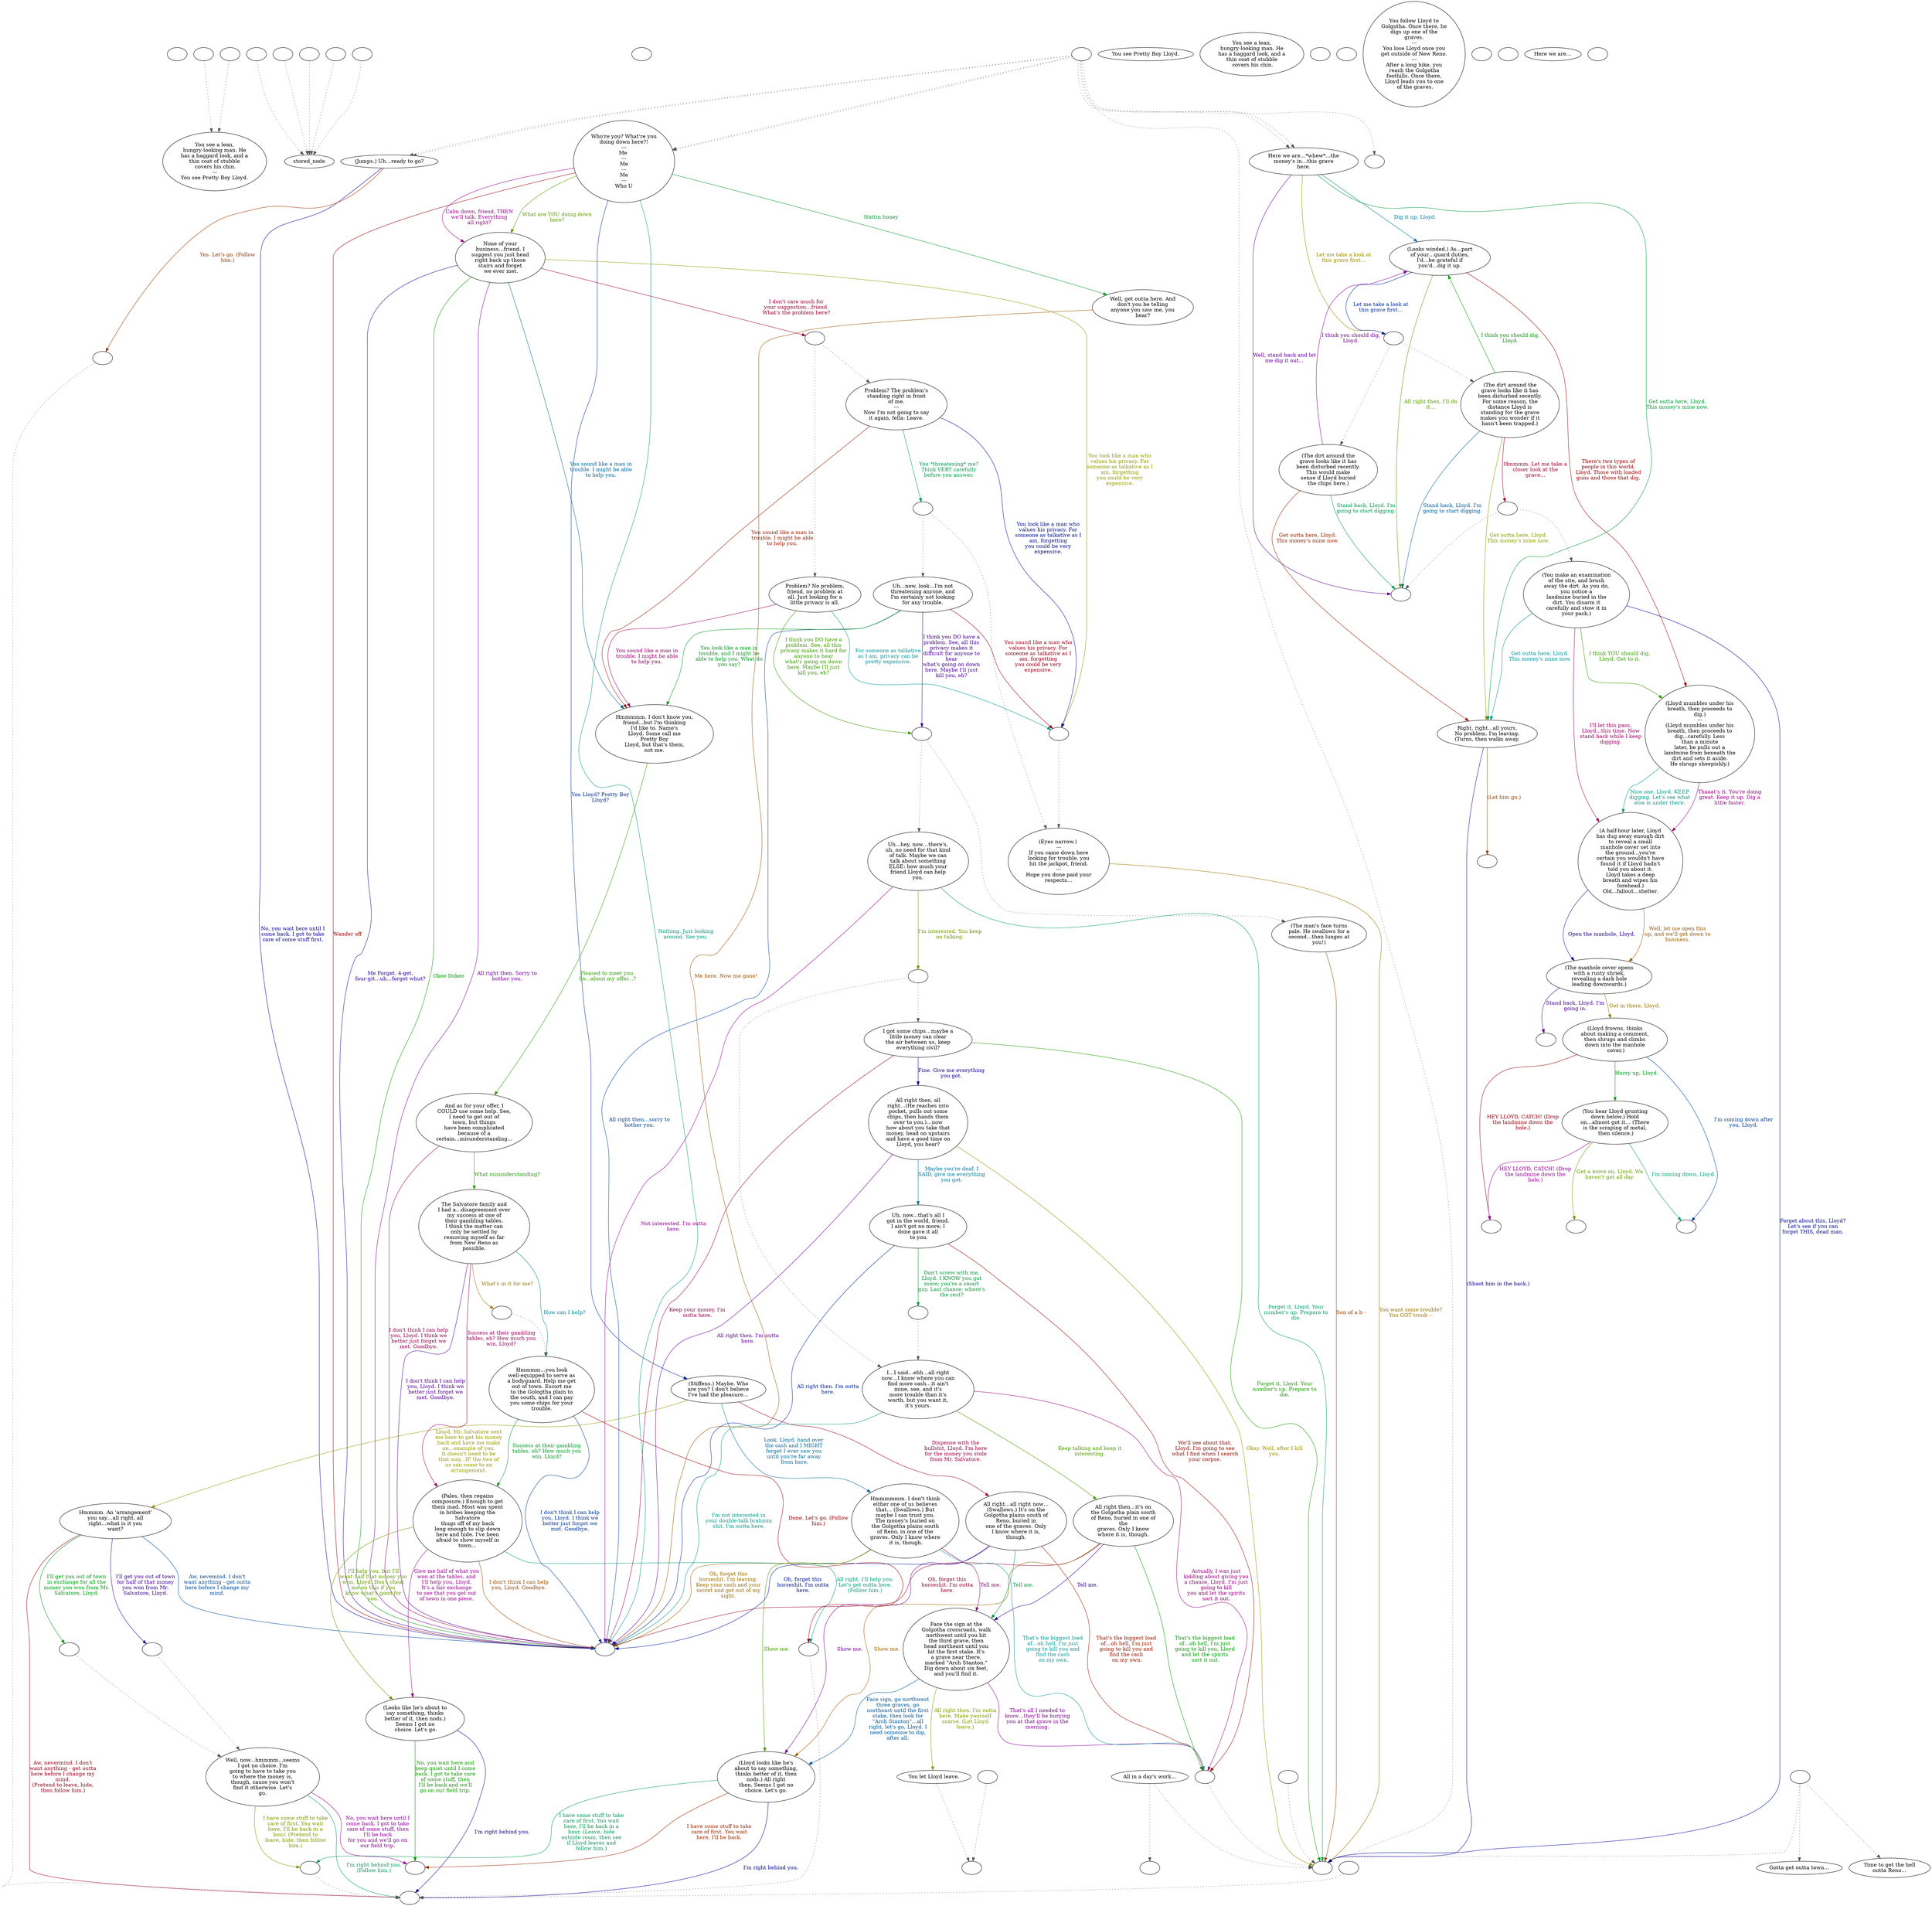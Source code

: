 digraph ncLloyd {
  "checkPartyMembersNearDoor" [style=filled       fillcolor="#FFFFFF"       color="#000000"]
  "checkPartyMembersNearDoor" [label=""]
  "ChooseFromList" [style=filled       fillcolor="#FFFFFF"       color="#000000"]
  "ChooseFromList" [label="You see a lean,\nhungry-looking man. He\nhas a haggard look, and a\nthin coat of stubble\n covers his chin.\n---\nYou see Pretty Boy Lloyd."]
  "CLICK_PREV" [style=filled       fillcolor="#FFFFFF"       color="#000000"]
  "CLICK_PREV" -> "ChooseFromList" [style=dotted color="#555555"]
  "CLICK_PREV" [label=""]
  "CLICK_0" [style=filled       fillcolor="#FFFFFF"       color="#000000"]
  "CLICK_0" -> "stored_node" [style=dotted color="#555555"]
  "CLICK_0" [label=""]
  "CLICK_1" [style=filled       fillcolor="#FFFFFF"       color="#000000"]
  "CLICK_1" -> "stored_node" [style=dotted color="#555555"]
  "CLICK_1" [label=""]
  "CLICK_2" [style=filled       fillcolor="#FFFFFF"       color="#000000"]
  "CLICK_2" -> "stored_node" [style=dotted color="#555555"]
  "CLICK_2" [label=""]
  "CLICK_3" [style=filled       fillcolor="#FFFFFF"       color="#000000"]
  "CLICK_3" -> "stored_node" [style=dotted color="#555555"]
  "CLICK_3" [label=""]
  "CLICK_4" [style=filled       fillcolor="#FFFFFF"       color="#000000"]
  "CLICK_4" -> "stored_node" [style=dotted color="#555555"]
  "CLICK_4" [label=""]
  "CLICK_MORE" [style=filled       fillcolor="#FFFFFF"       color="#000000"]
  "CLICK_MORE" -> "ChooseFromList" [style=dotted color="#555555"]
  "CLICK_MORE" [label=""]
  "start" [style=filled       fillcolor="#FFFFFF"       color="#000000"]
  "start" [label=""]
  "critter_p_proc" [style=filled       fillcolor="#FFFFFF"       color="#000000"]
  "critter_p_proc" -> "destroy_p_proc" [style=dotted color="#555555"]
  "critter_p_proc" -> "Node998" [style=dotted color="#555555"]
  "critter_p_proc" [label="All in a day's work..."]
  "pickup_p_proc" [style=filled       fillcolor="#FFFFFF"       color="#000000"]
  "pickup_p_proc" -> "Node998" [style=dotted color="#555555"]
  "pickup_p_proc" [label=""]
  "talk_p_proc" [style=filled       fillcolor="#FFFFFF"       color="#000000"]
  "talk_p_proc" -> "Node035" [style=dotted color="#555555"]
  "talk_p_proc" -> "Node035" [style=dotted color="#555555"]
  "talk_p_proc" -> "Node002" [style=dotted color="#555555"]
  "talk_p_proc" -> "Node002" [style=dotted color="#555555"]
  "talk_p_proc" -> "Node998" [style=dotted color="#555555"]
  "talk_p_proc" -> "Node103" [style=dotted color="#555555"]
  "talk_p_proc" -> "Node103" [style=dotted color="#555555"]
  "talk_p_proc" -> "go_golgatha" [style=dotted color="#555555"]
  "talk_p_proc" [label=""]
  "destroy_p_proc" [style=filled       fillcolor="#FFFFFF"       color="#000000"]
  "destroy_p_proc" [label=""]
  "look_at_p_proc" [style=filled       fillcolor="#FFFFFF"       color="#000000"]
  "look_at_p_proc" [label="You see Pretty Boy Lloyd."]
  "description_p_proc" [style=filled       fillcolor="#FFFFFF"       color="#000000"]
  "description_p_proc" [label="You see a lean,\nhungry-looking man. He\nhas a haggard look, and a\nthin coat of stubble\n covers his chin."]
  "use_skill_on_p_proc" [style=filled       fillcolor="#FFFFFF"       color="#000000"]
  "use_skill_on_p_proc" [label=""]
  "damage_p_proc" [style=filled       fillcolor="#FFFFFF"       color="#000000"]
  "damage_p_proc" [label=""]
  "map_enter_p_proc" [style=filled       fillcolor="#FFFFFF"       color="#000000"]
  "map_enter_p_proc" [label="You follow Lloyd to\nGolgotha. Once there, he\ndigs up one of the\ngraves.\n---\nYou lose Lloyd once you\nget outside of New Reno.\n---\nAfter a long hike, you\nreach the Golgotha\nfoothills. Once there,\nLloyd leads you to one\n of the graves."]
  "timed_event_p_proc" [style=filled       fillcolor="#FFFFFF"       color="#000000"]
  "timed_event_p_proc" -> "Node998" [style=dotted color="#555555"]
  "timed_event_p_proc" -> "Node001" [style=dotted color="#555555"]
  "timed_event_p_proc" -> "Node101" [style=dotted color="#555555"]
  "timed_event_p_proc" [label=""]
  "map_exit_p_proc" [style=filled       fillcolor="#FFFFFF"       color="#000000"]
  "map_exit_p_proc" [label=""]
  "map_update_p_proc" [style=filled       fillcolor="#FFFFFF"       color="#000000"]
  "map_update_p_proc" [label=""]
  "go_golgatha" [style=filled       fillcolor="#FFFFFF"       color="#000000"]
  "go_golgatha" [label=""]
  "Node998" [style=filled       fillcolor="#FFFFFF"       color="#000000"]
  "Node998" [label=""]
  "Node999" [style=filled       fillcolor="#FFFFFF"       color="#000000"]
  "Node999" [label=""]
  "Node001" [style=filled       fillcolor="#FFFFFF"       color="#000000"]
  "Node001" [label="Gotta get outta town…"]
  "Node002" [style=filled       fillcolor="#FFFFFF"       color="#000000"]
  "Node002" [label="Who're you? What're you\ndoing down here?!\n---\nMe \n---\n Me \n---\n Me \n---\nWho U"]
  "Node002" -> "Node003" [label="Nuttin honey" color="#00992B" fontcolor="#00992B"]
  "Node002" -> "Node999" [label="Wander off" color="#990001" fontcolor="#990001"]
  "Node002" -> "Node023" [label="You Lloyd? Pretty Boy\nLloyd?" color="#002E99" fontcolor="#002E99"]
  "Node002" -> "Node004" [label="What are YOU doing down\nhere?" color="#5B9900" fontcolor="#5B9900"]
  "Node002" -> "Node004" [label="Calm down, friend, THEN\nwe'll talk. Everything\nall right?" color="#990087" fontcolor="#990087"]
  "Node002" -> "Node999" [label="Nothing. Just looking\naround. See you." color="#00997E" fontcolor="#00997E"]
  "Node003" [style=filled       fillcolor="#FFFFFF"       color="#000000"]
  "Node003" [label="Well, get outta here. And\ndon't you be telling\nanyone you saw me, you\nhear?"]
  "Node003" -> "Node999" [label="Me here. Now me gone!" color="#995100" fontcolor="#995100"]
  "Node004" [style=filled       fillcolor="#FFFFFF"       color="#000000"]
  "Node004" [label="None of your\nbusiness...friend. I\nsuggest you just head\nright back up those\nstairs and forget\n we ever met."]
  "Node004" -> "Node999" [label="Me Forget. 4-get,\nfour-git…uh…forget whut?" color="#250099" fontcolor="#250099"]
  "Node004" -> "Node999" [label="Okee Dokee" color="#089900" fontcolor="#089900"]
  "Node004" -> "Node979" [label="I don't care much for\nyour suggestion…friend.\nWhat's the problem here?" color="#990035" fontcolor="#990035"]
  "Node004" -> "Node018" [label="You sound like a man in\ntrouble. I might be able\nto help you." color="#006199" fontcolor="#006199"]
  "Node004" -> "Node978" [label="You look like a man who\nvalues his privacy. For\nsomeone as talkative as I\nam, forgetting\nyou could be very\nexpensive." color="#8E9900" fontcolor="#8E9900"]
  "Node004" -> "Node999" [label="All right then. Sorry to\nbother you." color="#770099" fontcolor="#770099"]
  "Node005" [style=filled       fillcolor="#FFFFFF"       color="#000000"]
  "Node005" [label="Problem? The problem's\nstanding right in front\nof me.\n---\nNow I'm not going to say\nit again, fella: Leave."]
  "Node005" -> "Node977" [label="You *threatening* me?\nThink VERY carefully\nbefore you answer." color="#00994B" fontcolor="#00994B"]
  "Node005" -> "Node018" [label="You sound like a man in\ntrouble. I might be able\nto help you." color="#991E00" fontcolor="#991E00"]
  "Node005" -> "Node978" [label="You look like a man who\nvalues his privacy. For\nsomeone as talkative as I\nam, forgetting\nyou could be very\nexpensive." color="#000E99" fontcolor="#000E99"]
  "Node006" [style=filled       fillcolor="#FFFFFF"       color="#000000"]
  "Node006" [label="Problem? No problem,\nfriend, no problem at\nall. Just looking for a\nlittle privacy is all."]
  "Node006" -> "Node976" [label="I think you DO have a\nproblem. See, all this\nprivacy makes it hard for\nanyone to hear\nwhat's going on down\nhere. Maybe I'll just\nkill you, eh?" color="#3B9900" fontcolor="#3B9900"]
  "Node006" -> "Node018" [label="You sound like a man in\ntrouble. I might be able\nto help you." color="#990068" fontcolor="#990068"]
  "Node006" -> "Node978" [label="For someone as talkative\nas I am, privacy can be\npretty expensive." color="#009499" fontcolor="#009499"]
  "Node007" [style=filled       fillcolor="#FFFFFF"       color="#000000"]
  "Node007" [label="(Eyes narrow.) \n---\nIf you came down here\nlooking for trouble, you\nhit the jackpot, friend.\n---\nHope you done paid your\nrespects…"]
  "Node007" -> "Node998" [label="You want some trouble?\nYou GOT troub --" color="#997100" fontcolor="#997100"]
  "Node008" [style=filled       fillcolor="#FFFFFF"       color="#000000"]
  "Node008" [label="Uh...now, look…I'm not\nthreatening anyone, and\nI'm certainly not looking\nfor any trouble."]
  "Node008" -> "Node976" [label="I think you DO have a\nproblem. See, all this\nprivacy makes it\ndifficult for anyone to\nhear\nwhat's going on down\nhere. Maybe I'll just\nkill you, eh?" color="#440099" fontcolor="#440099"]
  "Node008" -> "Node018" [label="You look like a man in\ntrouble, and I might be\nable to help you. What do\nyou say?" color="#009918" fontcolor="#009918"]
  "Node008" -> "Node978" [label="You sound like a man who\nvalues his privacy. For\nsomeone as talkative as I\nam, forgetting\nyou could be very\nexpensive." color="#990015" fontcolor="#990015"]
  "Node008" -> "Node999" [label="All right then…sorry to\nbother you." color="#004299" fontcolor="#004299"]
  "Node009" [style=filled       fillcolor="#FFFFFF"       color="#000000"]
  "Node009" [label="Uh...hey, now…there's,\nuh, no need for that kind\nof talk. Maybe we can\ntalk about something\nELSE: how much your\nfriend Lloyd can help\nyou."]
  "Node009" -> "Node975" [label="I'm interested. You keep\non talking." color="#6E9900" fontcolor="#6E9900"]
  "Node009" -> "Node999" [label="Not interested. I'm outta\nhere." color="#970099" fontcolor="#970099"]
  "Node009" -> "Node998" [label="Forget it, Lloyd. Your\nnumber's up. Prepare to\ndie." color="#00996A" fontcolor="#00996A"]
  "Node010" [style=filled       fillcolor="#FFFFFF"       color="#000000"]
  "Node010" [label="(The man's face turns\npale. He swallows for a\nsecond…then lunges at\nyou!)"]
  "Node010" -> "Node998" [label="Son of a b -" color="#993E00" fontcolor="#993E00"]
  "Node011" [style=filled       fillcolor="#FFFFFF"       color="#000000"]
  "Node011" [label="I got some chips…maybe a\nlittle money can clear\nthe air between us, keep\neverything civil?"]
  "Node011" -> "Node012" [label="Fine. Give me everything\nyou got." color="#110099" fontcolor="#110099"]
  "Node011" -> "Node998" [label="Forget it, Lloyd. Your\nnumber's up. Prepare to\ndie." color="#1B9900" fontcolor="#1B9900"]
  "Node011" -> "Node999" [label="Keep your money. I'm\noutta here." color="#990048" fontcolor="#990048"]
  "Node012" [style=filled       fillcolor="#FFFFFF"       color="#000000"]
  "Node012" [label="All right then, all\nright…(He reaches into\npocket, pulls out some\nchips, then hands them\nover to you.)…now\nhow about you take that\nmoney, head on upstairs\nand have a good time on\nLloyd, you hear?"]
  "Node012" -> "Node013" [label="Maybe you're deaf. I\nSAID, give me everything\nyou got." color="#007599" fontcolor="#007599"]
  "Node012" -> "Node998" [label="Okay. Well, after I kill\nyou." color="#999100" fontcolor="#999100"]
  "Node012" -> "Node999" [label="All right then. I'm outta\nhere." color="#640099" fontcolor="#640099"]
  "Node013" [style=filled       fillcolor="#FFFFFF"       color="#000000"]
  "Node013" [label="Uh, now...that's all I\ngot in the world, friend.\nI ain't got no more; I\ndone gave it all\n to you."]
  "Node013" -> "Node974" [label="Don't screw with me,\nLloyd. I KNOW you got\nmore; you're a smart\nguy. Last chance: where's\nthe rest?" color="#009937" fontcolor="#009937"]
  "Node013" -> "Node973" [label="We'll see about that,\nLloyd. I'm going to see\nwhat I find when I search\nyour corpse." color="#990B00" fontcolor="#990B00"]
  "Node013" -> "Node999" [label="All right then. I'm outta\nhere." color="#002299" fontcolor="#002299"]
  "Node014" [style=filled       fillcolor="#FFFFFF"       color="#000000"]
  "Node014" [label="I…I said…ehh…all right\nnow…I know where you can\nfind more cash…it ain't\nmine, see, and it's\nmore trouble than it's\nworth, but you want it,\nit's yours."]
  "Node014" -> "Node015" [label="Keep talking and keep it\ninteresting." color="#4F9900" fontcolor="#4F9900"]
  "Node014" -> "Node973" [label="Actually, I was just\nkidding about giving you\na chance, Lloyd. I'm just\ngoing to kill\nyou and let the spirits\nsort it out." color="#99007B" fontcolor="#99007B"]
  "Node014" -> "Node999" [label="I'm not interested in\nyour double-talk brahmin\nshit. I'm outta here." color="#00998A" fontcolor="#00998A"]
  "Node015" [style=filled       fillcolor="#FFFFFF"       color="#000000"]
  "Node015" [label="All right then…it's on\nthe Golgotha plain south\nof Reno, buried in one of\nthe\ngraves. Only I know\nwhere it is, though."]
  "Node015" -> "Node017" [label="Show me." color="#995D00" fontcolor="#995D00"]
  "Node015" -> "Node016" [label="Tell me." color="#310099" fontcolor="#310099"]
  "Node015" -> "Node973" [label="That's the biggest load\nof…oh hell, I'm just\ngoing to kill you, Lloyd\nand let the spirits\n sort it out." color="#009904" fontcolor="#009904"]
  "Node015" -> "Node999" [label="Oh, forget this\nhorseshit. I'm outta\nhere." color="#990029" fontcolor="#990029"]
  "Node016" [style=filled       fillcolor="#FFFFFF"       color="#000000"]
  "Node016" [label="Face the sign at the\nGolgotha crossroads, walk\nnorthwest until you hit\nthe third grave, then\nhead northeast until you\nhit the first stake. It's\na grave near there,\nmarked \"Arch Stanton.\"\nDig down about six feet,\nand you'll find it."]
  "Node016" -> "Node017" [label="Face sign, go northwest\nthree graves, go\nnortheast until the first\nstake, then look for\n\"Arch Stanton\"…all\nright, let's go, Lloyd. I\nneed someone to dig,\nafter all." color="#005599" fontcolor="#005599"]
  "Node016" -> "Node941" [label="All right then. I'm outta\nhere. Make yourself\nscarce. (Let Lloyd\nleave.)" color="#829900" fontcolor="#829900"]
  "Node016" -> "Node973" [label="That's all I needed to\nknow…they'll be burying\nyou at that grave in the\nmorning." color="#840099" fontcolor="#840099"]
  "Node017" [style=filled       fillcolor="#FFFFFF"       color="#000000"]
  "Node017" [label="(Lloyd looks like he's\nabout to say something,\nthinks better of it, then\nnods.) All right\nthen. Seems I got no\nchoice. Let's go."]
  "Node017" -> "Node971" [label="I have some stuff to take\ncare of first. You wait\nhere, I'll be back in a\nhour. (Leave, hide\noutside room, then see\nif Lloyd leaves and\nfollow him.)" color="#009957" fontcolor="#009957"]
  "Node017" -> "Node970" [label="I have some stuff to take\ncare of first. You wait\nhere, I'll be back." color="#992A00" fontcolor="#992A00"]
  "Node017" -> "Node981" [label="I'm right behind you." color="#000299" fontcolor="#000299"]
  "Node018" [style=filled       fillcolor="#FFFFFF"       color="#000000"]
  "Node018" [label="Hmmmmm. I don't know you,\nfriend...but I'm thinking\nI'd like to. Name's\nLloyd. Some call me\nPretty Boy\nLloyd, but that's them,\nnot me."]
  "Node018" -> "Node036" [label="Pleased to meet you.\nSo...about my offer...?" color="#2F9900" fontcolor="#2F9900"]
  "Node019" [style=filled       fillcolor="#FFFFFF"       color="#000000"]
  "Node019" [label="The Salvatore family and\nI had a…disagreement over\nmy success at one of\ntheir gambling tables.\nI think the matter can\nonly be settled by\nremoving myself as far\nfrom New Reno as\npossible."]
  "Node019" -> "Node021" [label="Success at their gambling\ntables, eh? How much you\nwin, Lloyd?" color="#99005C" fontcolor="#99005C"]
  "Node019" -> "Node020" [label="How can I help?" color="#008899" fontcolor="#008899"]
  "Node019" -> "Node968" [label="What's in it for me?" color="#997D00" fontcolor="#997D00"]
  "Node019" -> "Node999" [label="I don't think I can help\nyou, Lloyd. I think we\nbetter just forget we\nmet. Goodbye." color="#500099" fontcolor="#500099"]
  "Node020" [style=filled       fillcolor="#FFFFFF"       color="#000000"]
  "Node020" [label="Hmmmm…you look\nwell-equipped to serve as\na bodyguard. Help me get\nout of town. Escort me\nto the Gologtha plain to\nthe south, and I can pay\nyou some chips for your\ntrouble."]
  "Node020" -> "Node021" [label="Success at their gambling\ntables, eh? How much you\nwin, Lloyd?" color="#009924" fontcolor="#009924"]
  "Node020" -> "Node967" [label="Done. Let's go. (Follow\nhim.)" color="#990009" fontcolor="#990009"]
  "Node020" -> "Node999" [label="I don't think I can help\nyou, Lloyd. I think we\nbetter just forget we\nmet. Goodbye." color="#003699" fontcolor="#003699"]
  "Node021" [style=filled       fillcolor="#FFFFFF"       color="#000000"]
  "Node021" [label="(Pales, then regains\ncomposure.) Enough to get\nthem mad. Most was spent\nin bribes keeping the\nSalvatore\nthugs off of my back\nlong enough to slip down\nhere and hide. I've been\nafraid to show myself in\ntown…"]
  "Node021" -> "Node022" [label="I'll help you, but I'll\nwant half that money you\nwon, Lloyd. Don't cheat\nme on this if you\nknow what's good for\nyou." color="#629900" fontcolor="#629900"]
  "Node021" -> "Node022" [label="Give me half of what you\nwon at the tables, and\nI'll help you, Lloyd.\nIt's a fair exchange\nto see that you get out\nof town in one piece." color="#99008F" fontcolor="#99008F"]
  "Node021" -> "Node967" [label="All right, I'll help you.\nLet's get outta here.\n(Follow him.)" color="#009977" fontcolor="#009977"]
  "Node021" -> "Node999" [label="I don't think I can help\nyou, Lloyd. Goodbye." color="#994A00" fontcolor="#994A00"]
  "Node022" [style=filled       fillcolor="#FFFFFF"       color="#000000"]
  "Node022" [label="(Looks like he's about to\nsay something, thinks\nbetter of it, then nods.)\nSeems I got no\n choice. Let's go."]
  "Node022" -> "Node981" [label="I'm right behind you." color="#1D0099" fontcolor="#1D0099"]
  "Node022" -> "Node970" [label="No, you wait here and\nkeep quiet until I come\nback. I got to take care\nof some stuff, then\nI'll be back and we'll\ngo on our field trip." color="#0F9900" fontcolor="#0F9900"]
  "Node023" [style=filled       fillcolor="#FFFFFF"       color="#000000"]
  "Node023" [label="(Stiffens.) Maybe. Who\nare you? I don't believe\nI've had the pleasure…"]
  "Node023" -> "Node024" [label="Dispense with the\nbullshit, Lloyd. I'm here\nfor the money you stole\nfrom Mr. Salvatore." color="#99003C" fontcolor="#99003C"]
  "Node023" -> "Node025" [label="Look, Lloyd, hand over\nthe cash and I MIGHT\nforget I ever saw you\nuntil you're far away\n from here." color="#006999" fontcolor="#006999"]
  "Node023" -> "Node026" [label="Lloyd, Mr. Salvatore sent\nme here to get his money\nback and have me make\nan…example of you.\nIt doesn't need to be\nthat way...IF the two of\nus can come to an\narrangement." color="#959900" fontcolor="#959900"]
  "Node024" [style=filled       fillcolor="#FFFFFF"       color="#000000"]
  "Node024" [label="All right…all right now…\n(Swallows.) It's on the\nGolgotha plains south of\nReno, buried in\none of the graves. Only\nI know where it is,\nthough."]
  "Node024" -> "Node017" [label="Show me." color="#700099" fontcolor="#700099"]
  "Node024" -> "Node016" [label="Tell me." color="#009943" fontcolor="#009943"]
  "Node024" -> "Node973" [label="That's the biggest load\nof…oh hell, I'm just\ngoing to kill you and\nfind the cash\n on my own." color="#991700" fontcolor="#991700"]
  "Node024" -> "Node999" [label="Oh, forget this\nhorseshit. I'm outta\nhere." color="#001699" fontcolor="#001699"]
  "Node025" [style=filled       fillcolor="#FFFFFF"       color="#000000"]
  "Node025" [label="Hmmmmmm. I don't think\neither one of us believes\nthat… (Swallows.) But\nmaybe I can trust you.\nThe money's buried on\nthe Golgotha plains south\nof Reno, in one of the\ngraves. Only I know where\n it is, though."]
  "Node025" -> "Node017" [label="Show me." color="#439900" fontcolor="#439900"]
  "Node025" -> "Node016" [label="Tell me." color="#99006F" fontcolor="#99006F"]
  "Node025" -> "Node973" [label="That's the biggest load\nof…oh hell, I'm just\ngoing to kill you and\nfind the cash\n on my own." color="#009996" fontcolor="#009996"]
  "Node025" -> "Node999" [label="Oh, forget this\nhorseshit. I'm leaving.\nKeep your cash and your\nsecret and get out of my\nsight." color="#996900" fontcolor="#996900"]
  "Node026" [style=filled       fillcolor="#FFFFFF"       color="#000000"]
  "Node026" [label="Hmmmm. An 'arrangement'\nyou say…all right, all\nright…what is it you\nwant?"]
  "Node026" -> "Node964" [label="I'll get you out of town\nfor half of that money\nyou won from Mr.\nSalvatore, Lloyd." color="#3D0099" fontcolor="#3D0099"]
  "Node026" -> "Node963" [label="I'll get you out of town\nin exchange for all the\nmoney you won from Mr.\nSalvatore, Lloyd." color="#009910" fontcolor="#009910"]
  "Node026" -> "Node981" [label="Aw, nevermind. I don't\nwant anything - get outta\nhere before I change my\nmind.\n(Pretend to leave, hide,\nthen follow him.)" color="#99001C" fontcolor="#99001C"]
  "Node026" -> "Node999" [label="Aw, nevemind. I don't\nwant anything - get outta\nhere before I change my\nmind." color="#004999" fontcolor="#004999"]
  "Node027" [style=filled       fillcolor="#FFFFFF"       color="#000000"]
  "Node027" [label="Well, now...hmmmm...seems\nI got no choice. I'm\ngoing to have to take you\nto where the money is,\nthough, cause you won't\nfind it otherwise. Let's\ngo."]
  "Node027" -> "Node971" [label="I have some stuff to take\ncare of first. You wait\nhere, I'll be back in a\nhour. (Pretend to\nleave, hide, then follow\nhim.)" color="#769900" fontcolor="#769900"]
  "Node027" -> "Node970" [label="No, you wait here until I\ncome back. I got to take\ncare of some stuff, then\nI'll be back\nfor you and we'll go on\nour field trip." color="#900099" fontcolor="#900099"]
  "Node027" -> "Node981" [label="I'm right behind you.\n(Follow him.)" color="#009963" fontcolor="#009963"]
  "Node035" [style=filled       fillcolor="#FFFFFF"       color="#000000"]
  "Node035" [label="(Jumps.) Uh…ready to go?"]
  "Node035" -> "Node958" [label="Yes. Let's go. (Follow\nhim.)" color="#993600" fontcolor="#993600"]
  "Node035" -> "Node999" [label="No, you wait here until I\ncome back. I got to take\ncare of some stuff first." color="#0A0099" fontcolor="#0A0099"]
  "Node036" [style=filled       fillcolor="#FFFFFF"       color="#000000"]
  "Node036" [label="And as for your offer, I\nCOULD use some help. See,\nI need to get out of\ntown, but things\nhave been complicated\nbecause of a\ncertain…misunderstanding..."]
  "Node036" -> "Node019" [label="What misunderstanding?" color="#239900" fontcolor="#239900"]
  "Node036" -> "Node999" [label="I don't think I can help\nyou, Lloyd. I think we\nbetter just forget we\nmet. Goodbye." color="#990050" fontcolor="#990050"]
  "Node101" [style=filled       fillcolor="#FFFFFF"       color="#000000"]
  "Node101" [label="Time to get the hell\noutta Reno…"]
  "Node102" [style=filled       fillcolor="#FFFFFF"       color="#000000"]
  "Node102" [label="Here we are…"]
  "Node103" [style=filled       fillcolor="#FFFFFF"       color="#000000"]
  "Node103" [label="Here we are…*whew*...the\nmoney's in…this grave\nhere."]
  "Node103" -> "Node104" [label="Dig it up, Lloyd." color="#007C99" fontcolor="#007C99"]
  "Node103" -> "Node950" [label="Let me take a look at\nthis grave first..." color="#998900" fontcolor="#998900"]
  "Node103" -> "Node949" [label="Well, stand back and let\nme dig it out..." color="#5C0099" fontcolor="#5C0099"]
  "Node103" -> "Node114" [label="Get outta here, Lloyd.\nThis money's mine now." color="#009930" fontcolor="#009930"]
  "Node104" [style=filled       fillcolor="#FFFFFF"       color="#000000"]
  "Node104" [label="(Looks winded.) As...part\nof your…guard duties,\nI'd…be grateful if\nyou'd...dig it up."]
  "Node104" -> "Node105" [label="There's two types of\npeople in this world,\nLloyd. Those with loaded\nguns and those that dig." color="#990300" fontcolor="#990300"]
  "Node104" -> "Node950" [label="Let me take a look at\nthis grave first..." color="#002999" fontcolor="#002999"]
  "Node104" -> "Node949" [label="All right then, I'll do\nit…" color="#569900" fontcolor="#569900"]
  "Node105" [style=filled       fillcolor="#FFFFFF"       color="#000000"]
  "Node105" [label="(Lloyd mumbles under his\nbreath, then proceeds to\ndig.)\n---\n(Lloyd mumbles under his\nbreath, then proceeds to\ndig...carefully. Less\nthan a minute\nlater, he pulls out a\nlandmine from beneath the\ndirt and sets it aside.\nHe shrugs sheepishly.)"]
  "Node105" -> "Node106" [label="Thaaat's it. You're doing\ngreat. Keep it up. Dig a\nlittle faster." color="#990083" fontcolor="#990083"]
  "Node105" -> "Node106" [label="Nice one, Lloyd. KEEP\ndigging. Let's see what\nelse is under there." color="#009983" fontcolor="#009983"]
  "Node106" [style=filled       fillcolor="#FFFFFF"       color="#000000"]
  "Node106" [label="(A half-hour later, Lloyd\nhas dug away enough dirt\nto reveal a small\nmanhole cover set into\nthe ground...you're\ncertain you wouldn't have\nfound it if Lloyd hadn't\ntold you about it.\nLloyd takes a deep\nbreath and wipes his\nforehead.)\nOld...fallout...shelter."]
  "Node106" -> "Node110" [label="Well, let me open this\nup, and we'll get down to\nbusiness." color="#995600" fontcolor="#995600"]
  "Node106" -> "Node110" [label="Open the manhole, Lloyd." color="#290099" fontcolor="#290099"]
  "Node107" [style=filled       fillcolor="#FFFFFF"       color="#000000"]
  "Node107" [label="(The dirt around the\ngrave looks like it has\nbeen disturbed recently.\nFor some reason, the\ndistance Lloyd is\nstanding for the grave\nmakes you wonder if it\nhasn't been trapped.)"]
  "Node107" -> "Node104" [label="I think you should dig,\nLloyd." color="#039900" fontcolor="#039900"]
  "Node107" -> "Node948" [label="Hmmmm. Let me take a\ncloser look at the\ngrave..." color="#990030" fontcolor="#990030"]
  "Node107" -> "Node949" [label="Stand back, Lloyd. I'm\ngoing to start digging." color="#005D99" fontcolor="#005D99"]
  "Node107" -> "Node114" [label="Get outta here, Lloyd.\nThis money's mine now." color="#899900" fontcolor="#899900"]
  "Node108" [style=filled       fillcolor="#FFFFFF"       color="#000000"]
  "Node108" [label="(The dirt around the\ngrave looks like it has\nbeen disturbed recently.\nThis would make\nsense if Lloyd buried\nthe chips here.)"]
  "Node108" -> "Node104" [label="I think you should dig,\nLloyd." color="#7C0099" fontcolor="#7C0099"]
  "Node108" -> "Node949" [label="Stand back, Lloyd. I'm\ngoing to start digging." color="#00994F" fontcolor="#00994F"]
  "Node108" -> "Node114" [label="Get outta here, Lloyd.\nThis money's mine now." color="#992300" fontcolor="#992300"]
  "Node109" [style=filled       fillcolor="#FFFFFF"       color="#000000"]
  "Node109" [label="(You make an examination\nof the site, and brush\naway the dirt. As you do,\nyou notice a\nlandmine buried in the\ndirt. You disarm it\ncarefully and stow it in\nyour pack.)"]
  "Node109" -> "Node998" [label="Forget about this, Lloyd?\nLet's see if you can\nforget THIS, dead man." color="#000A99" fontcolor="#000A99"]
  "Node109" -> "Node105" [label="I think YOU should dig,\nLloyd. Get to it." color="#369900" fontcolor="#369900"]
  "Node109" -> "Node106" [label="I'll let this pass,\nLloyd...this time. Now\nstand back while I keep\ndigging." color="#990063" fontcolor="#990063"]
  "Node109" -> "Node114" [label="Get outta here, Lloyd.\nThis money's mine now." color="#009099" fontcolor="#009099"]
  "Node110" [style=filled       fillcolor="#FFFFFF"       color="#000000"]
  "Node110" [label="(The manhole cover opens\nwith a rusty shriek,\nrevealing a dark hole\nleading downwards.)"]
  "Node110" -> "Node111" [label="Get in there, Lloyd." color="#997600" fontcolor="#997600"]
  "Node110" -> "Node947" [label="Stand back, Lloyd. I'm\ngoing in." color="#490099" fontcolor="#490099"]
  "Node111" [style=filled       fillcolor="#FFFFFF"       color="#000000"]
  "Node111" [label="(Lloyd frowns, thinks\nabout making a comment,\nthen shrugs and climbs\ndown into the manhole\n cover.)"]
  "Node111" -> "Node112" [label="Hurry up, Lloyd." color="#00991C" fontcolor="#00991C"]
  "Node111" -> "Node946" [label="HEY LLOYD, CATCH! (Drop\nthe landmine down the\nhole.)" color="#990010" fontcolor="#990010"]
  "Node111" -> "Node945" [label="I'm coming down after\nyou, Lloyd." color="#003D99" fontcolor="#003D99"]
  "Node112" [style=filled       fillcolor="#FFFFFF"       color="#000000"]
  "Node112" [label="(You hear Lloyd grunting\ndown below.) Hold\non…almost got it… (There\nis the scraping of metal,\n then silence.)"]
  "Node112" -> "Node940" [label="Get a move on, Lloyd. We\nhaven't got all day." color="#6A9900" fontcolor="#6A9900"]
  "Node112" -> "Node946" [label="HEY LLOYD, CATCH! (Drop\nthe landmine down the\nhole.)" color="#990096" fontcolor="#990096"]
  "Node112" -> "Node945" [label="I'm coming down, Lloyd." color="#00996F" fontcolor="#00996F"]
  "Node114" [style=filled       fillcolor="#FFFFFF"       color="#000000"]
  "Node114" [label="Right, right...all yours.\nNo problem. I'm leaving.\n(Turns, then walks away."]
  "Node114" -> "Node942" [label="(Let him go.)" color="#994200" fontcolor="#994200"]
  "Node114" -> "Node998" [label="(Shoot him in the back.)" color="#160099" fontcolor="#160099"]
  "Node981" [style=filled       fillcolor="#FFFFFF"       color="#000000"]
  "Node981" [label=""]
  "Node979" [style=filled       fillcolor="#FFFFFF"       color="#000000"]
  "Node979" -> "Node006" [style=dotted color="#555555"]
  "Node979" -> "Node005" [style=dotted color="#555555"]
  "Node979" [label=""]
  "Node978" [style=filled       fillcolor="#FFFFFF"       color="#000000"]
  "Node978" -> "Node007" [style=dotted color="#555555"]
  "Node978" [label=""]
  "Node977" [style=filled       fillcolor="#FFFFFF"       color="#000000"]
  "Node977" -> "Node008" [style=dotted color="#555555"]
  "Node977" -> "Node007" [style=dotted color="#555555"]
  "Node977" [label=""]
  "Node976" [style=filled       fillcolor="#FFFFFF"       color="#000000"]
  "Node976" -> "Node009" [style=dotted color="#555555"]
  "Node976" -> "Node010" [style=dotted color="#555555"]
  "Node976" [label=""]
  "Node975" [style=filled       fillcolor="#FFFFFF"       color="#000000"]
  "Node975" -> "Node011" [style=dotted color="#555555"]
  "Node975" -> "Node014" [style=dotted color="#555555"]
  "Node975" [label=""]
  "Node974" [style=filled       fillcolor="#FFFFFF"       color="#000000"]
  "Node974" -> "Node014" [style=dotted color="#555555"]
  "Node974" [label=""]
  "Node973" [style=filled       fillcolor="#FFFFFF"       color="#000000"]
  "Node973" -> "Node998" [style=dotted color="#555555"]
  "Node973" [label=""]
  "Node972" [style=filled       fillcolor="#FFFFFF"       color="#000000"]
  "Node972" [label=""]
  "Node971" [style=filled       fillcolor="#FFFFFF"       color="#000000"]
  "Node971" -> "Node981" [style=dotted color="#555555"]
  "Node971" [label=""]
  "Node970" [style=filled       fillcolor="#FFFFFF"       color="#000000"]
  "Node970" [label=""]
  "Node969" [style=filled       fillcolor="#FFFFFF"       color="#000000"]
  "Node969" -> "Node981" [style=dotted color="#555555"]
  "Node969" [label=""]
  "Node968" [style=filled       fillcolor="#FFFFFF"       color="#000000"]
  "Node968" -> "Node020" [style=dotted color="#555555"]
  "Node968" [label=""]
  "Node967" [style=filled       fillcolor="#FFFFFF"       color="#000000"]
  "Node967" -> "Node981" [style=dotted color="#555555"]
  "Node967" [label=""]
  "Node964" [style=filled       fillcolor="#FFFFFF"       color="#000000"]
  "Node964" -> "Node027" [style=dotted color="#555555"]
  "Node964" [label=""]
  "Node963" [style=filled       fillcolor="#FFFFFF"       color="#000000"]
  "Node963" -> "Node027" [style=dotted color="#555555"]
  "Node963" [label=""]
  "Node959" [style=filled       fillcolor="#FFFFFF"       color="#000000"]
  "Node959" -> "Node972" [style=dotted color="#555555"]
  "Node959" [label=""]
  "Node958" [style=filled       fillcolor="#FFFFFF"       color="#000000"]
  "Node958" -> "Node981" [style=dotted color="#555555"]
  "Node958" [label=""]
  "Node950" [style=filled       fillcolor="#FFFFFF"       color="#000000"]
  "Node950" -> "Node107" [style=dotted color="#555555"]
  "Node950" -> "Node108" [style=dotted color="#555555"]
  "Node950" [label=""]
  "Node949" [style=filled       fillcolor="#FFFFFF"       color="#000000"]
  "Node949" [label=""]
  "Node948" [style=filled       fillcolor="#FFFFFF"       color="#000000"]
  "Node948" -> "Node109" [style=dotted color="#555555"]
  "Node948" -> "Node949" [style=dotted color="#555555"]
  "Node948" [label=""]
  "Node947" [style=filled       fillcolor="#FFFFFF"       color="#000000"]
  "Node947" [label=""]
  "Node946" [style=filled       fillcolor="#FFFFFF"       color="#000000"]
  "Node946" [label=""]
  "Node945" [style=filled       fillcolor="#FFFFFF"       color="#000000"]
  "Node945" [label=""]
  "Node944" [style=filled       fillcolor="#FFFFFF"       color="#000000"]
  "Node944" [label=""]
  "Node942" [style=filled       fillcolor="#FFFFFF"       color="#000000"]
  "Node942" [label=""]
  "Node941" [style=filled       fillcolor="#FFFFFF"       color="#000000"]
  "Node941" -> "Node972" [style=dotted color="#555555"]
  "Node941" [label="You let Lloyd leave."]
  "Node940" [style=filled       fillcolor="#FFFFFF"       color="#000000"]
  "Node940" [label=""]
}